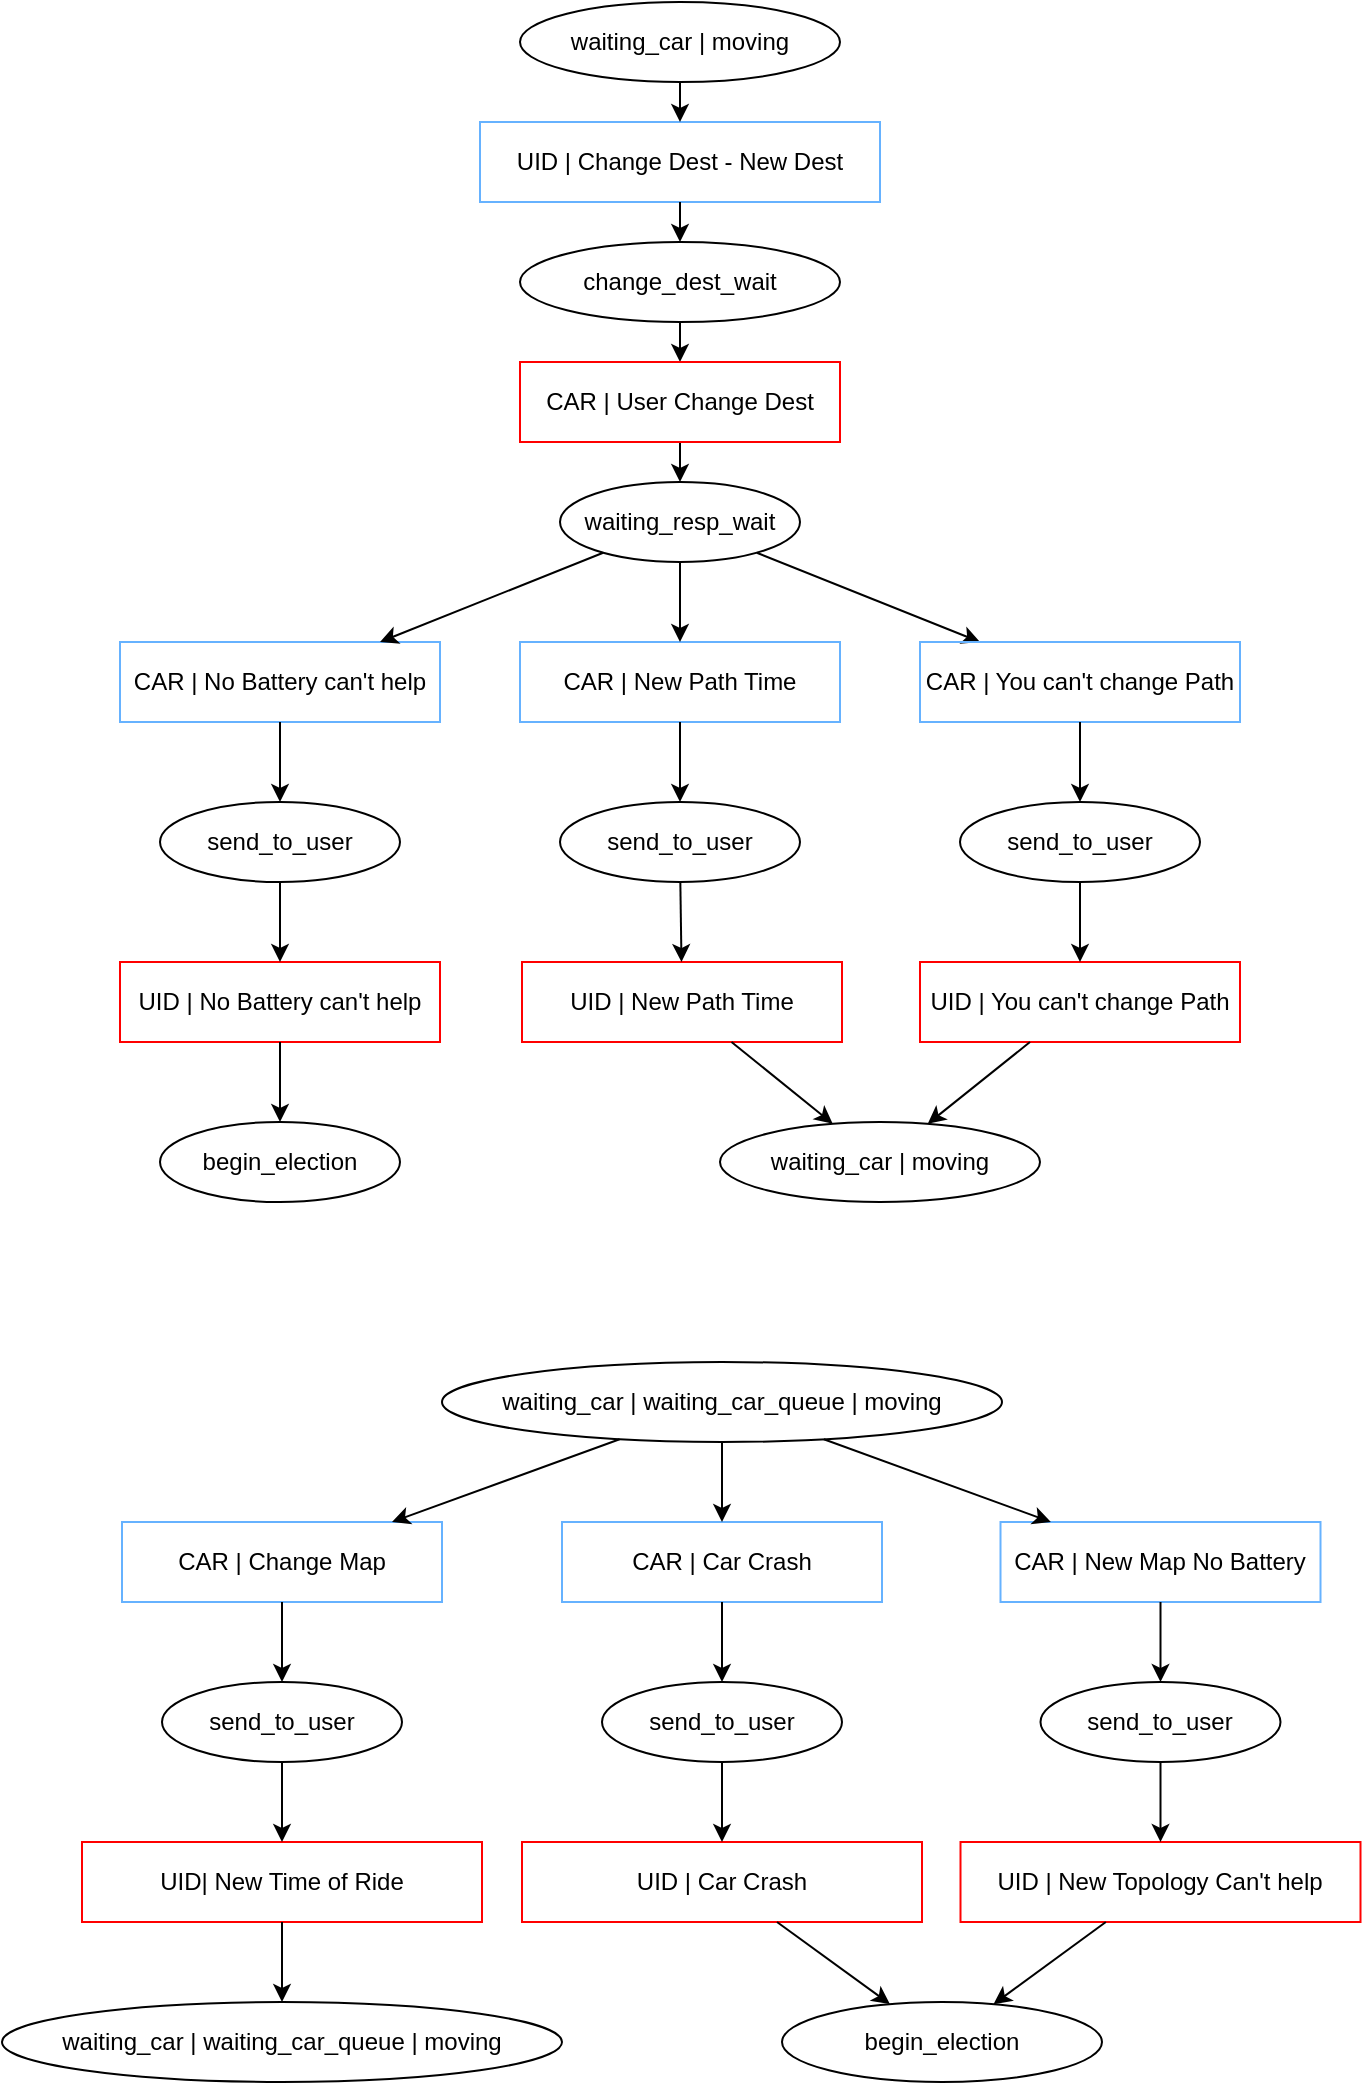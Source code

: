 <mxfile version="12.9.3" type="device"><diagram id="jzrBmnJBldRR0NU4Ttx8" name="Page-1"><mxGraphModel dx="259" dy="806" grid="1" gridSize="10" guides="1" tooltips="1" connect="1" arrows="1" fold="1" page="1" pageScale="1" pageWidth="827" pageHeight="1169" math="0" shadow="0"><root><mxCell id="0"/><mxCell id="1" parent="0"/><mxCell id="-dDefh7lGbwb-gLU1rIr-1" value="CAR | Change Map" style="rounded=0;whiteSpace=wrap;html=1;strokeColor=#66B2FF;fillColor=none;" vertex="1" parent="1"><mxGeometry x="961" y="800" width="160" height="40" as="geometry"/></mxCell><mxCell id="-dDefh7lGbwb-gLU1rIr-2" value="CAR | Car Crash" style="rounded=0;whiteSpace=wrap;html=1;strokeColor=#66B2FF;fillColor=none;" vertex="1" parent="1"><mxGeometry x="1181" y="800" width="160" height="40" as="geometry"/></mxCell><mxCell id="-dDefh7lGbwb-gLU1rIr-3" value="CAR | New Map No Battery" style="rounded=0;whiteSpace=wrap;html=1;strokeColor=#66B2FF;fillColor=none;" vertex="1" parent="1"><mxGeometry x="1400.25" y="800" width="160" height="40" as="geometry"/></mxCell><mxCell id="-dDefh7lGbwb-gLU1rIr-4" value="waiting_car | waiting_car_queue | moving" style="ellipse;whiteSpace=wrap;html=1;" vertex="1" parent="1"><mxGeometry x="1121" y="720" width="280" height="40" as="geometry"/></mxCell><mxCell id="-dDefh7lGbwb-gLU1rIr-5" value="waiting_car | moving" style="ellipse;whiteSpace=wrap;html=1;" vertex="1" parent="1"><mxGeometry x="1160" y="40" width="160" height="40" as="geometry"/></mxCell><mxCell id="-dDefh7lGbwb-gLU1rIr-6" value="change_dest_wait" style="ellipse;whiteSpace=wrap;html=1;strokeColor=#000000;fillColor=#ffffff;" vertex="1" parent="1"><mxGeometry x="1160" y="160" width="160" height="40" as="geometry"/></mxCell><mxCell id="-dDefh7lGbwb-gLU1rIr-7" value="" style="endArrow=classic;html=1;" edge="1" parent="1" source="-dDefh7lGbwb-gLU1rIr-10" target="-dDefh7lGbwb-gLU1rIr-9"><mxGeometry width="50" height="50" relative="1" as="geometry"><mxPoint x="551" y="682.28" as="sourcePoint"/><mxPoint x="471" y="684.78" as="targetPoint"/></mxGeometry></mxCell><mxCell id="-dDefh7lGbwb-gLU1rIr-8" value="" style="endArrow=classic;html=1;" edge="1" parent="1" source="-dDefh7lGbwb-gLU1rIr-6" target="-dDefh7lGbwb-gLU1rIr-10"><mxGeometry width="50" height="50" relative="1" as="geometry"><mxPoint x="711" y="679.78" as="sourcePoint"/><mxPoint x="661" y="676.857" as="targetPoint"/></mxGeometry></mxCell><mxCell id="-dDefh7lGbwb-gLU1rIr-9" value="waiting_resp_wait" style="ellipse;whiteSpace=wrap;html=1;strokeColor=#000000;" vertex="1" parent="1"><mxGeometry x="1180" y="280" width="120" height="40" as="geometry"/></mxCell><mxCell id="-dDefh7lGbwb-gLU1rIr-10" value="CAR | User Change Dest" style="rounded=0;whiteSpace=wrap;html=1;fillColor=none;strokeColor=#FF0000;" vertex="1" parent="1"><mxGeometry x="1160" y="220" width="160" height="40" as="geometry"/></mxCell><mxCell id="-dDefh7lGbwb-gLU1rIr-11" value="" style="endArrow=classic;html=1;" edge="1" parent="1" source="-dDefh7lGbwb-gLU1rIr-9" target="-dDefh7lGbwb-gLU1rIr-22"><mxGeometry width="50" height="50" relative="1" as="geometry"><mxPoint x="686" y="634.78" as="sourcePoint"/><mxPoint x="1412.5" y="371.726" as="targetPoint"/></mxGeometry></mxCell><mxCell id="-dDefh7lGbwb-gLU1rIr-12" value="UID | No Battery can't help" style="rounded=0;whiteSpace=wrap;html=1;strokeColor=#FF0000;fillColor=none;" vertex="1" parent="1"><mxGeometry x="960" y="520" width="160" height="40" as="geometry"/></mxCell><mxCell id="-dDefh7lGbwb-gLU1rIr-13" value="UID | New Path Time" style="rounded=0;whiteSpace=wrap;html=1;strokeColor=#FF0000;fillColor=none;" vertex="1" parent="1"><mxGeometry x="1161" y="520" width="160" height="40" as="geometry"/></mxCell><mxCell id="-dDefh7lGbwb-gLU1rIr-14" value="UID | You can't change Path" style="rounded=0;whiteSpace=wrap;html=1;strokeColor=#FF0000;fillColor=none;" vertex="1" parent="1"><mxGeometry x="1360" y="520" width="160" height="40" as="geometry"/></mxCell><mxCell id="-dDefh7lGbwb-gLU1rIr-15" value="UID | Change Dest - New Dest" style="rounded=0;whiteSpace=wrap;html=1;strokeColor=#66B2FF;fillColor=none;" vertex="1" parent="1"><mxGeometry x="1140" y="100" width="200" height="40" as="geometry"/></mxCell><mxCell id="-dDefh7lGbwb-gLU1rIr-16" value="" style="endArrow=classic;html=1;" edge="1" parent="1" source="-dDefh7lGbwb-gLU1rIr-5" target="-dDefh7lGbwb-gLU1rIr-15"><mxGeometry width="50" height="50" relative="1" as="geometry"><mxPoint x="1562.5" y="350" as="sourcePoint"/><mxPoint x="1672.5" y="420" as="targetPoint"/></mxGeometry></mxCell><mxCell id="-dDefh7lGbwb-gLU1rIr-17" value="send_to_user" style="ellipse;whiteSpace=wrap;html=1;" vertex="1" parent="1"><mxGeometry x="980" y="440" width="120" height="40" as="geometry"/></mxCell><mxCell id="-dDefh7lGbwb-gLU1rIr-18" value="" style="endArrow=classic;html=1;" edge="1" parent="1" source="-dDefh7lGbwb-gLU1rIr-15" target="-dDefh7lGbwb-gLU1rIr-6"><mxGeometry width="50" height="50" relative="1" as="geometry"><mxPoint x="1642.5" y="520" as="sourcePoint"/><mxPoint x="1692.5" y="470" as="targetPoint"/></mxGeometry></mxCell><mxCell id="-dDefh7lGbwb-gLU1rIr-19" value="" style="endArrow=classic;html=1;" edge="1" parent="1" source="-dDefh7lGbwb-gLU1rIr-17" target="-dDefh7lGbwb-gLU1rIr-12"><mxGeometry width="50" height="50" relative="1" as="geometry"><mxPoint x="1632.5" y="190" as="sourcePoint"/><mxPoint x="1469.479" y="610" as="targetPoint"/></mxGeometry></mxCell><mxCell id="-dDefh7lGbwb-gLU1rIr-20" value="CAR | No Battery can't help" style="rounded=0;whiteSpace=wrap;html=1;strokeColor=#66B2FF;fillColor=none;" vertex="1" parent="1"><mxGeometry x="960" y="360" width="160" height="40" as="geometry"/></mxCell><mxCell id="-dDefh7lGbwb-gLU1rIr-21" value="CAR | New Path Time" style="rounded=0;whiteSpace=wrap;html=1;strokeColor=#66B2FF;fillColor=none;" vertex="1" parent="1"><mxGeometry x="1160" y="360" width="160" height="40" as="geometry"/></mxCell><mxCell id="-dDefh7lGbwb-gLU1rIr-22" value="CAR | You can't change Path" style="rounded=0;whiteSpace=wrap;html=1;strokeColor=#66B2FF;fillColor=none;" vertex="1" parent="1"><mxGeometry x="1360" y="360" width="160" height="40" as="geometry"/></mxCell><mxCell id="-dDefh7lGbwb-gLU1rIr-23" value="send_to_user" style="ellipse;whiteSpace=wrap;html=1;" vertex="1" parent="1"><mxGeometry x="1180" y="440" width="120" height="40" as="geometry"/></mxCell><mxCell id="-dDefh7lGbwb-gLU1rIr-24" value="send_to_user" style="ellipse;whiteSpace=wrap;html=1;" vertex="1" parent="1"><mxGeometry x="1380" y="440" width="120" height="40" as="geometry"/></mxCell><mxCell id="-dDefh7lGbwb-gLU1rIr-25" value="" style="endArrow=classic;html=1;" edge="1" parent="1" source="-dDefh7lGbwb-gLU1rIr-20" target="-dDefh7lGbwb-gLU1rIr-17"><mxGeometry width="50" height="50" relative="1" as="geometry"><mxPoint x="1080" y="340" as="sourcePoint"/><mxPoint x="1130" y="290" as="targetPoint"/></mxGeometry></mxCell><mxCell id="-dDefh7lGbwb-gLU1rIr-26" value="" style="endArrow=classic;html=1;" edge="1" parent="1" source="-dDefh7lGbwb-gLU1rIr-9" target="-dDefh7lGbwb-gLU1rIr-20"><mxGeometry width="50" height="50" relative="1" as="geometry"><mxPoint x="1030" y="330" as="sourcePoint"/><mxPoint x="1080" y="280" as="targetPoint"/></mxGeometry></mxCell><mxCell id="-dDefh7lGbwb-gLU1rIr-27" value="" style="endArrow=classic;html=1;" edge="1" parent="1" source="-dDefh7lGbwb-gLU1rIr-9" target="-dDefh7lGbwb-gLU1rIr-21"><mxGeometry width="50" height="50" relative="1" as="geometry"><mxPoint x="1350" y="690" as="sourcePoint"/><mxPoint x="1400" y="640" as="targetPoint"/></mxGeometry></mxCell><mxCell id="-dDefh7lGbwb-gLU1rIr-28" value="" style="endArrow=classic;html=1;" edge="1" parent="1" source="-dDefh7lGbwb-gLU1rIr-21" target="-dDefh7lGbwb-gLU1rIr-23"><mxGeometry width="50" height="50" relative="1" as="geometry"><mxPoint x="1400" y="640" as="sourcePoint"/><mxPoint x="1450" y="590" as="targetPoint"/></mxGeometry></mxCell><mxCell id="-dDefh7lGbwb-gLU1rIr-29" value="" style="endArrow=classic;html=1;" edge="1" parent="1" source="-dDefh7lGbwb-gLU1rIr-23" target="-dDefh7lGbwb-gLU1rIr-13"><mxGeometry width="50" height="50" relative="1" as="geometry"><mxPoint x="1360" y="670" as="sourcePoint"/><mxPoint x="1410" y="620" as="targetPoint"/></mxGeometry></mxCell><mxCell id="-dDefh7lGbwb-gLU1rIr-30" value="" style="endArrow=classic;html=1;" edge="1" parent="1" source="-dDefh7lGbwb-gLU1rIr-22" target="-dDefh7lGbwb-gLU1rIr-24"><mxGeometry width="50" height="50" relative="1" as="geometry"><mxPoint x="1690" y="470" as="sourcePoint"/><mxPoint x="1740" y="420" as="targetPoint"/></mxGeometry></mxCell><mxCell id="-dDefh7lGbwb-gLU1rIr-31" value="" style="endArrow=classic;html=1;" edge="1" parent="1" source="-dDefh7lGbwb-gLU1rIr-24" target="-dDefh7lGbwb-gLU1rIr-14"><mxGeometry width="50" height="50" relative="1" as="geometry"><mxPoint x="1660" y="500" as="sourcePoint"/><mxPoint x="1710" y="450" as="targetPoint"/></mxGeometry></mxCell><mxCell id="-dDefh7lGbwb-gLU1rIr-32" value="waiting_car | moving" style="ellipse;whiteSpace=wrap;html=1;" vertex="1" parent="1"><mxGeometry x="1260" y="600" width="160" height="40" as="geometry"/></mxCell><mxCell id="-dDefh7lGbwb-gLU1rIr-33" value="" style="endArrow=classic;html=1;" edge="1" parent="1" source="-dDefh7lGbwb-gLU1rIr-13" target="-dDefh7lGbwb-gLU1rIr-32"><mxGeometry width="50" height="50" relative="1" as="geometry"><mxPoint x="1230" y="670" as="sourcePoint"/><mxPoint x="1280" y="620" as="targetPoint"/></mxGeometry></mxCell><mxCell id="-dDefh7lGbwb-gLU1rIr-34" value="" style="endArrow=classic;html=1;" edge="1" parent="1" source="-dDefh7lGbwb-gLU1rIr-14" target="-dDefh7lGbwb-gLU1rIr-32"><mxGeometry width="50" height="50" relative="1" as="geometry"><mxPoint x="1570" y="640" as="sourcePoint"/><mxPoint x="1620" y="590" as="targetPoint"/></mxGeometry></mxCell><mxCell id="-dDefh7lGbwb-gLU1rIr-35" value="begin_election" style="ellipse;whiteSpace=wrap;html=1;" vertex="1" parent="1"><mxGeometry x="980" y="600" width="120" height="40" as="geometry"/></mxCell><mxCell id="-dDefh7lGbwb-gLU1rIr-36" value="" style="endArrow=classic;html=1;" edge="1" parent="1" source="-dDefh7lGbwb-gLU1rIr-12" target="-dDefh7lGbwb-gLU1rIr-35"><mxGeometry width="50" height="50" relative="1" as="geometry"><mxPoint x="1160" y="650" as="sourcePoint"/><mxPoint x="1210" y="600" as="targetPoint"/></mxGeometry></mxCell><mxCell id="-dDefh7lGbwb-gLU1rIr-37" value="" style="endArrow=classic;html=1;" edge="1" parent="1" source="-dDefh7lGbwb-gLU1rIr-1" target="-dDefh7lGbwb-gLU1rIr-41"><mxGeometry width="50" height="50" relative="1" as="geometry"><mxPoint x="981" y="830" as="sourcePoint"/><mxPoint x="1044" y="940" as="targetPoint"/></mxGeometry></mxCell><mxCell id="-dDefh7lGbwb-gLU1rIr-38" value="UID| New Time of Ride" style="rounded=0;whiteSpace=wrap;html=1;strokeColor=#FF0000;fillColor=none;" vertex="1" parent="1"><mxGeometry x="941" y="960" width="200" height="40" as="geometry"/></mxCell><mxCell id="-dDefh7lGbwb-gLU1rIr-39" value="UID | Car Crash" style="rounded=0;whiteSpace=wrap;html=1;strokeColor=#FF0000;fillColor=none;" vertex="1" parent="1"><mxGeometry x="1161" y="960" width="200" height="40" as="geometry"/></mxCell><mxCell id="-dDefh7lGbwb-gLU1rIr-40" value="UID | New Topology Can't help" style="rounded=0;whiteSpace=wrap;html=1;strokeColor=#FF0000;fillColor=none;" vertex="1" parent="1"><mxGeometry x="1380.25" y="960" width="200" height="40" as="geometry"/></mxCell><mxCell id="-dDefh7lGbwb-gLU1rIr-41" value="send_to_user" style="ellipse;whiteSpace=wrap;html=1;" vertex="1" parent="1"><mxGeometry x="981" y="880" width="120" height="40" as="geometry"/></mxCell><mxCell id="-dDefh7lGbwb-gLU1rIr-42" value="" style="endArrow=classic;html=1;" edge="1" parent="1" source="-dDefh7lGbwb-gLU1rIr-41" target="-dDefh7lGbwb-gLU1rIr-38"><mxGeometry width="50" height="50" relative="1" as="geometry"><mxPoint x="1613.5" y="765" as="sourcePoint"/><mxPoint x="1450.479" y="1185" as="targetPoint"/></mxGeometry></mxCell><mxCell id="-dDefh7lGbwb-gLU1rIr-43" value="send_to_user" style="ellipse;whiteSpace=wrap;html=1;" vertex="1" parent="1"><mxGeometry x="1201" y="880" width="120" height="40" as="geometry"/></mxCell><mxCell id="-dDefh7lGbwb-gLU1rIr-44" value="send_to_user" style="ellipse;whiteSpace=wrap;html=1;" vertex="1" parent="1"><mxGeometry x="1420.25" y="880" width="120" height="40" as="geometry"/></mxCell><mxCell id="-dDefh7lGbwb-gLU1rIr-45" value="" style="endArrow=classic;html=1;" edge="1" parent="1" source="-dDefh7lGbwb-gLU1rIr-43" target="-dDefh7lGbwb-gLU1rIr-39"><mxGeometry width="50" height="50" relative="1" as="geometry"><mxPoint x="1341" y="1245" as="sourcePoint"/><mxPoint x="1391" y="1195" as="targetPoint"/></mxGeometry></mxCell><mxCell id="-dDefh7lGbwb-gLU1rIr-46" value="" style="endArrow=classic;html=1;" edge="1" parent="1" source="-dDefh7lGbwb-gLU1rIr-44" target="-dDefh7lGbwb-gLU1rIr-40"><mxGeometry width="50" height="50" relative="1" as="geometry"><mxPoint x="1641" y="1075" as="sourcePoint"/><mxPoint x="1691" y="1025" as="targetPoint"/></mxGeometry></mxCell><mxCell id="-dDefh7lGbwb-gLU1rIr-47" value="begin_election" style="ellipse;whiteSpace=wrap;html=1;" vertex="1" parent="1"><mxGeometry x="1291" y="1040" width="160" height="40" as="geometry"/></mxCell><mxCell id="-dDefh7lGbwb-gLU1rIr-48" value="" style="endArrow=classic;html=1;" edge="1" parent="1" source="-dDefh7lGbwb-gLU1rIr-39" target="-dDefh7lGbwb-gLU1rIr-47"><mxGeometry width="50" height="50" relative="1" as="geometry"><mxPoint x="1211" y="1205" as="sourcePoint"/><mxPoint x="1261" y="1155" as="targetPoint"/></mxGeometry></mxCell><mxCell id="-dDefh7lGbwb-gLU1rIr-49" value="" style="endArrow=classic;html=1;" edge="1" parent="1" source="-dDefh7lGbwb-gLU1rIr-40" target="-dDefh7lGbwb-gLU1rIr-47"><mxGeometry width="50" height="50" relative="1" as="geometry"><mxPoint x="1551" y="1175" as="sourcePoint"/><mxPoint x="1601" y="1125" as="targetPoint"/></mxGeometry></mxCell><mxCell id="-dDefh7lGbwb-gLU1rIr-50" value="waiting_car | waiting_car_queue | moving" style="ellipse;whiteSpace=wrap;html=1;" vertex="1" parent="1"><mxGeometry x="901" y="1040" width="280" height="40" as="geometry"/></mxCell><mxCell id="-dDefh7lGbwb-gLU1rIr-51" value="" style="endArrow=classic;html=1;" edge="1" parent="1" source="-dDefh7lGbwb-gLU1rIr-38" target="-dDefh7lGbwb-gLU1rIr-50"><mxGeometry width="50" height="50" relative="1" as="geometry"><mxPoint x="1141" y="1185" as="sourcePoint"/><mxPoint x="1191" y="1135" as="targetPoint"/></mxGeometry></mxCell><mxCell id="-dDefh7lGbwb-gLU1rIr-52" value="" style="endArrow=classic;html=1;" edge="1" parent="1" source="-dDefh7lGbwb-gLU1rIr-2" target="-dDefh7lGbwb-gLU1rIr-43"><mxGeometry width="50" height="50" relative="1" as="geometry"><mxPoint x="1317" y="970" as="sourcePoint"/><mxPoint x="1367" y="920" as="targetPoint"/></mxGeometry></mxCell><mxCell id="-dDefh7lGbwb-gLU1rIr-53" value="" style="endArrow=classic;html=1;" edge="1" parent="1" source="-dDefh7lGbwb-gLU1rIr-3" target="-dDefh7lGbwb-gLU1rIr-44"><mxGeometry width="50" height="50" relative="1" as="geometry"><mxPoint x="1467" y="1010" as="sourcePoint"/><mxPoint x="1517" y="960" as="targetPoint"/></mxGeometry></mxCell><mxCell id="-dDefh7lGbwb-gLU1rIr-54" value="" style="endArrow=classic;html=1;" edge="1" parent="1" source="-dDefh7lGbwb-gLU1rIr-4" target="-dDefh7lGbwb-gLU1rIr-1"><mxGeometry width="50" height="50" relative="1" as="geometry"><mxPoint x="997" y="810" as="sourcePoint"/><mxPoint x="1047" y="760" as="targetPoint"/></mxGeometry></mxCell><mxCell id="-dDefh7lGbwb-gLU1rIr-55" value="" style="endArrow=classic;html=1;" edge="1" parent="1" source="-dDefh7lGbwb-gLU1rIr-4" target="-dDefh7lGbwb-gLU1rIr-2"><mxGeometry width="50" height="50" relative="1" as="geometry"><mxPoint x="1397" y="810" as="sourcePoint"/><mxPoint x="1447" y="760" as="targetPoint"/></mxGeometry></mxCell><mxCell id="-dDefh7lGbwb-gLU1rIr-56" value="" style="endArrow=classic;html=1;" edge="1" parent="1" source="-dDefh7lGbwb-gLU1rIr-4" target="-dDefh7lGbwb-gLU1rIr-3"><mxGeometry width="50" height="50" relative="1" as="geometry"><mxPoint x="1487" y="840" as="sourcePoint"/><mxPoint x="1537" y="790" as="targetPoint"/></mxGeometry></mxCell></root></mxGraphModel></diagram></mxfile>